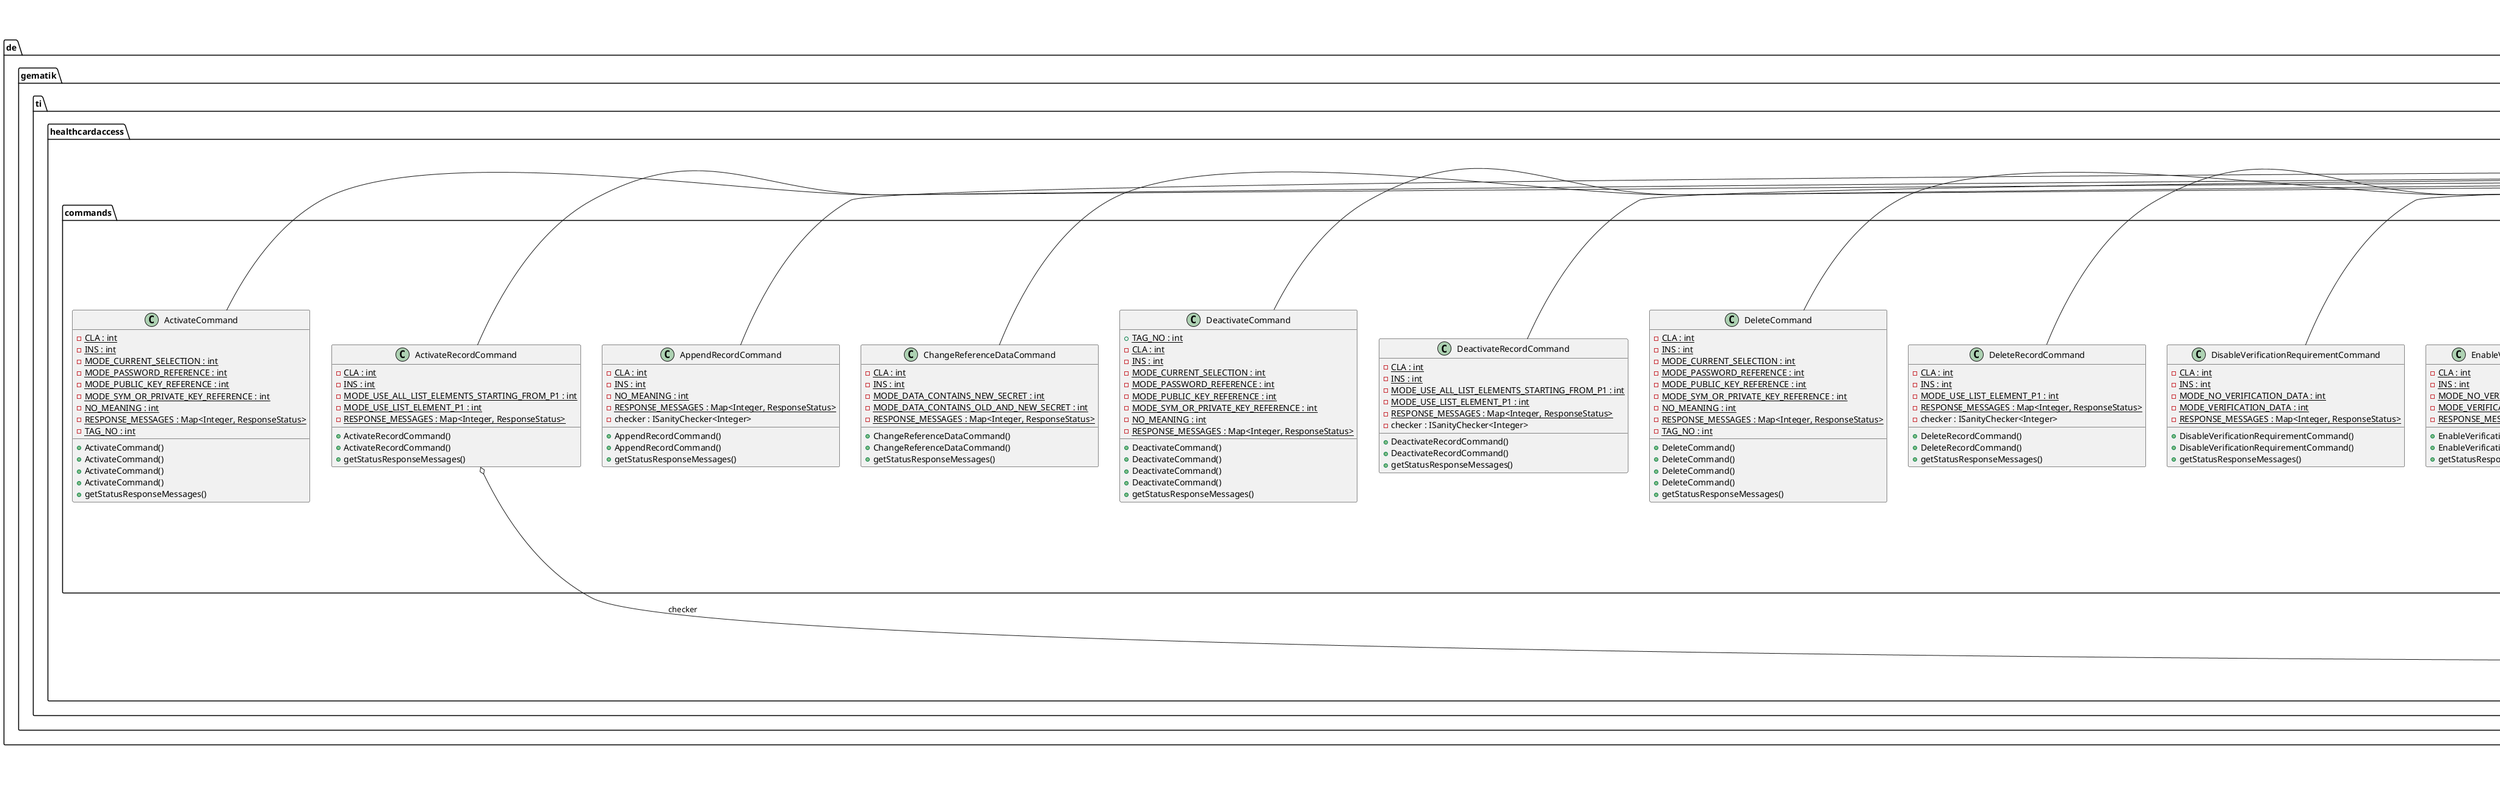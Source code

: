 @startuml

title __COMMANDS's Class Diagram__\n

  namespace de.gematik.ti.healthcardaccess {
    namespace commands {
      class de.gematik.ti.healthcardaccess.commands.ActivateCommand {
          {static} - CLA : int
          {static} - INS : int
          {static} - MODE_CURRENT_SELECTION : int
          {static} - MODE_PASSWORD_REFERENCE : int
          {static} - MODE_PUBLIC_KEY_REFERENCE : int
          {static} - MODE_SYM_OR_PRIVATE_KEY_REFERENCE : int
          {static} - NO_MEANING : int
          {static} - RESPONSE_MESSAGES : Map<Integer, ResponseStatus>
          {static} - TAG_NO : int
          + ActivateCommand()
          + ActivateCommand()
          + ActivateCommand()
          + ActivateCommand()
          + getStatusResponseMessages()
      }
    }
  }
  

  namespace de.gematik.ti.healthcardaccess {
    namespace commands {
      class de.gematik.ti.healthcardaccess.commands.ActivateRecordCommand {
          {static} - CLA : int
          {static} - INS : int
          {static} - MODE_USE_ALL_LIST_ELEMENTS_STARTING_FROM_P1 : int
          {static} - MODE_USE_LIST_ELEMENT_P1 : int
          {static} - RESPONSE_MESSAGES : Map<Integer, ResponseStatus>
          + ActivateRecordCommand()
          + ActivateRecordCommand()
          + getStatusResponseMessages()
      }
    }
  }
  

  namespace de.gematik.ti.healthcardaccess {
    namespace commands {
      class de.gematik.ti.healthcardaccess.commands.AppendRecordCommand {
          {static} - CLA : int
          {static} - INS : int
          {static} - NO_MEANING : int
          {static} - RESPONSE_MESSAGES : Map<Integer, ResponseStatus>
          - checker : ISanityChecker<Integer>
          + AppendRecordCommand()
          + AppendRecordCommand()
          + getStatusResponseMessages()
      }
    }
  }
  

  namespace de.gematik.ti.healthcardaccess {
    namespace commands {
      class de.gematik.ti.healthcardaccess.commands.ChangeReferenceDataCommand {
          {static} - CLA : int
          {static} - INS : int
          {static} - MODE_DATA_CONTAINS_NEW_SECRET : int
          {static} - MODE_DATA_CONTAINS_OLD_AND_NEW_SECRET : int
          {static} - RESPONSE_MESSAGES : Map<Integer, ResponseStatus>
          + ChangeReferenceDataCommand()
          + ChangeReferenceDataCommand()
          + getStatusResponseMessages()
      }
    }
  }
  

  namespace de.gematik.ti.healthcardaccess {
    namespace commands {
      class de.gematik.ti.healthcardaccess.commands.DeactivateCommand {
          {static} + TAG_NO : int
          {static} - CLA : int
          {static} - INS : int
          {static} - MODE_CURRENT_SELECTION : int
          {static} - MODE_PASSWORD_REFERENCE : int
          {static} - MODE_PUBLIC_KEY_REFERENCE : int
          {static} - MODE_SYM_OR_PRIVATE_KEY_REFERENCE : int
          {static} - NO_MEANING : int
          {static} - RESPONSE_MESSAGES : Map<Integer, ResponseStatus>
          + DeactivateCommand()
          + DeactivateCommand()
          + DeactivateCommand()
          + DeactivateCommand()
          + getStatusResponseMessages()
      }
    }
  }
  

  namespace de.gematik.ti.healthcardaccess {
    namespace commands {
      class de.gematik.ti.healthcardaccess.commands.DeactivateRecordCommand {
          {static} - CLA : int
          {static} - INS : int
          {static} - MODE_USE_ALL_LIST_ELEMENTS_STARTING_FROM_P1 : int
          {static} - MODE_USE_LIST_ELEMENT_P1 : int
          {static} - RESPONSE_MESSAGES : Map<Integer, ResponseStatus>
          - checker : ISanityChecker<Integer>
          + DeactivateRecordCommand()
          + DeactivateRecordCommand()
          + getStatusResponseMessages()
      }
    }
  }
  

  namespace de.gematik.ti.healthcardaccess {
    namespace commands {
      class de.gematik.ti.healthcardaccess.commands.DeleteCommand {
          {static} - CLA : int
          {static} - INS : int
          {static} - MODE_CURRENT_SELECTION : int
          {static} - MODE_PASSWORD_REFERENCE : int
          {static} - MODE_PUBLIC_KEY_REFERENCE : int
          {static} - MODE_SYM_OR_PRIVATE_KEY_REFERENCE : int
          {static} - NO_MEANING : int
          {static} - RESPONSE_MESSAGES : Map<Integer, ResponseStatus>
          {static} - TAG_NO : int
          + DeleteCommand()
          + DeleteCommand()
          + DeleteCommand()
          + DeleteCommand()
          + getStatusResponseMessages()
      }
    }
  }
  

  namespace de.gematik.ti.healthcardaccess {
    namespace commands {
      class de.gematik.ti.healthcardaccess.commands.DeleteRecordCommand {
          {static} - CLA : int
          {static} - INS : int
          {static} - MODE_USE_LIST_ELEMENT_P1 : int
          {static} - RESPONSE_MESSAGES : Map<Integer, ResponseStatus>
          - checker : ISanityChecker<Integer>
          + DeleteRecordCommand()
          + DeleteRecordCommand()
          + getStatusResponseMessages()
      }
    }
  }
  

  namespace de.gematik.ti.healthcardaccess {
    namespace commands {
      class de.gematik.ti.healthcardaccess.commands.DisableVerificationRequirementCommand {
          {static} - CLA : int
          {static} - INS : int
          {static} - MODE_NO_VERIFICATION_DATA : int
          {static} - MODE_VERIFICATION_DATA : int
          {static} - RESPONSE_MESSAGES : Map<Integer, ResponseStatus>
          + DisableVerificationRequirementCommand()
          + DisableVerificationRequirementCommand()
          + getStatusResponseMessages()
      }
    }
  }
  

  namespace de.gematik.ti.healthcardaccess {
    namespace commands {
      class de.gematik.ti.healthcardaccess.commands.EnableVerificationRequirementCommand {
          {static} - CLA : int
          {static} - INS : int
          {static} - MODE_NO_VERIFICATION_DATA : int
          {static} - MODE_VERIFICATION_DATA : int
          {static} - RESPONSE_MESSAGES : Map<Integer, ResponseStatus>
          + EnableVerificationRequirementCommand()
          + EnableVerificationRequirementCommand()
          + getStatusResponseMessages()
      }
    }
  }
  

  namespace de.gematik.ti.healthcardaccess {
    namespace commands {
      class de.gematik.ti.healthcardaccess.commands.EraseCommand {
          {static} - BYTE_MODULO : int
          {static} - CLA : int
          {static} - INS : int
          {static} - RESPONSE_MESSAGES : Map<Integer, ResponseStatus>
          {static} - SFI_MARKER : int
          - checker : ISanityChecker<Integer>
          + EraseCommand()
          + EraseCommand()
          + EraseCommand()
          + EraseCommand()
          + getStatusResponseMessages()
      }
    }
  }
  

  namespace de.gematik.ti.healthcardaccess {
    namespace commands {
      class de.gematik.ti.healthcardaccess.commands.EraseRecordCommand {
          {static} - CLA : int
          {static} - INS : int
          {static} - MODE_USE_LIST_ELEMENT_P1 : int
          {static} - RESPONSE_MESSAGES : Map<Integer, ResponseStatus>
          - checker : ISanityChecker<Integer>
          + EraseRecordCommand()
          + EraseRecordCommand()
          + getStatusResponseMessages()
      }
    }
  }
  

  namespace de.gematik.ti.healthcardaccess {
    namespace commands {
      class de.gematik.ti.healthcardaccess.commands.ExternalMutualAuthenticateCommand {
          {static} - ALGORITHM_INFORMATION_PRESENT_P1 : int
          {static} - CLA : int
          {static} - INS : int
          {static} - KEY_REFERENCE_PRESENT_ON_CARD_P2 : int
          {static} - RESPONSE_MESSAGES : Map<Integer, ResponseStatus>
          {static} - VALID_PSOALGO : Algorithm[]
          + ExternalMutualAuthenticateCommand()
          + getStatusResponseMessages()
      }
    }
  }
  

  namespace de.gematik.ti.healthcardaccess {
    namespace commands {
      class de.gematik.ti.healthcardaccess.commands.FingerprintCommand {
          {static} - CLA : int
          {static} - INS : int
          {static} - NO_MEANING : int
          {static} - RESPONSE_MESSAGES : Map<Integer, ResponseStatus>
          + FingerprintCommand()
          + getStatusResponseMessages()
      }
    }
  }
  

  namespace de.gematik.ti.healthcardaccess {
    namespace commands {
      class de.gematik.ti.healthcardaccess.commands.GeneralAuthenticateCommand {
          {static} - CLA_COMMAND_CHAINING : int
          {static} - CLA_NO_COMMAND_CHAINING : int
          {static} - INS : int
          {static} - LOG : Logger
          {static} - NO_MEANING : int
          {static} - RESPONSE_MESSAGES : Map<Integer, ResponseStatus>
          + GeneralAuthenticateCommand()
          + GeneralAuthenticateCommand()
          + getStatusResponseMessages()
      }
    }
  }
  

  namespace de.gematik.ti.healthcardaccess {
    namespace commands {
      class de.gematik.ti.healthcardaccess.commands.GenerateAsymmetricKeyPairCommand {
          {static} - CLA : int
          {static} - INS : int
          {static} - MODE_AFFECTED_OBJECT_VIA_KEY_REFERENCE_LIST_P2 : int
          {static} - MODE_GENERATE_IF_KEY_NOT_EXISTS_WITHOUT_OUTPUT_P1 : int
          {static} - MODE_GENERATE_IF_KEY_NOT_EXISTS_WITH_OUTPUT_P1 : int
          {static} - MODE_OVERWRITE_IF_KEY_EXISTS_WITHOUT_OUTPUT_P1 : int
          {static} - MODE_OVERWRITE_IF_KEY_EXISTS_WITH_OUTPUT_P1 : int
          {static} - MODE_READ_PUBLIC_KEY_P1 : int
          {static} - RESPONSE_MESSAGES : Map<Integer, ResponseStatus>
          + GenerateAsymmetricKeyPairCommand()
          + getStatusResponseMessages()
      }
    }
  }
  

  namespace de.gematik.ti.healthcardaccess {
    namespace commands {
      enum GakpUseCase {
        GEN_KEY_WO_OVERWRITE_WO_REFERENCE_WO_OUTPUT
        GEN_KEY_WO_OVERWRITE_WO_REFERENCE_W_OUTPUT
        GEN_KEY_WO_OVERWRITE_W_REFERENCE_WO_OUTPUT
        GEN_KEY_WO_OVERWRITE_W_REFERENCE_W_OUTPUT
        GEN_KEY_W_OVERWRITE_WO_REFERENCE_WO_OUTPUT
        GEN_KEY_W_OVERWRITE_WO_REFERENCE_W_OUTPUT
        GEN_KEY_W_OVERWRITE_W_REFERENCE_WO_OUTPUT
        GEN_KEY_W_OVERWRITE_W_REFERENCE_W_OUTPUT
        READ_EXISTING_KEY_WO_REFERENCE
        READ_EXISTING_KEY_W_REFERENCE
      }
    }
  }
  

  namespace de.gematik.ti.healthcardaccess {
    namespace commands {
      class de.gematik.ti.healthcardaccess.commands.GetChallengeCommand {
          {static} - CLA : int
          {static} - EXPECTED_LENGTH_08 : int
          {static} - EXPECTED_LENGTH_16 : int
          {static} - INS : int
          {static} - NO_MEANING : int
          {static} - RESPONSE_MESSAGES : Map<Integer, ResponseStatus>
          + GetChallengeCommand()
          + getStatusResponseMessages()
      }
    }
  }
  

  namespace de.gematik.ti.healthcardaccess {
    namespace commands {
      class de.gematik.ti.healthcardaccess.commands.GetPinStatusCommand {
          {static} - CLA : int
          {static} - INS : int
          {static} - NO_MEANING : int
          {static} - RESPONSE_MESSAGES : Map<Integer, ResponseStatus>
          + GetPinStatusCommand()
          + getStatusResponseMessages()
      }
    }
  }
  

  namespace de.gematik.ti.healthcardaccess {
    namespace commands {
      class de.gematik.ti.healthcardaccess.commands.GetRandomCommand {
          {static} - CLA : int
          {static} - EXPECTED_LENGTH_MAX : int
          {static} - EXPECTED_LENGTH_MIN : int
          {static} - INS : int
          {static} - NO_MEANING : int
          {static} - RESPONSE_MESSAGES : Map<Integer, ResponseStatus>
          + GetRandomCommand()
          + getStatusResponseMessages()
      }
    }
  }
  

  namespace de.gematik.ti.healthcardaccess {
    namespace commands {
      class de.gematik.ti.healthcardaccess.commands.InternalAuthenticateCommand {
          {static} - ALGORITHM_INFORMATION_PRESENT : int
          {static} - CLA : int
          {static} - INS : int
          {static} - KEY_REFERENCE_PRESENT_ON_CARD : int
          {static} - RESPONSE_MESSAGES : Map<Integer, ResponseStatus>
          {static} - VALID_PSOALGO : Algorithm[]
          - sanityChecker : ISanityChecker[]
          + InternalAuthenticateCommand()
          + getStatusResponseMessages()
      }
    }
  }
  

  namespace de.gematik.ti.healthcardaccess {
    namespace commands {
      class de.gematik.ti.healthcardaccess.commands.ListPublicKeyCommand {
          {static} - CLA : int
          {static} - INS : int
          {static} - MODE_ALL_KIND_OF_PUBLIC_KEY_OBJECTS_P1 : int
          {static} - MODE_ALL_KIND_OF_PUBLIC_KEY_OBJECTS_P2 : int
          {static} - RESPONSE_MESSAGES : Map<Integer, ResponseStatus>
          + ListPublicKeyCommand()
          + getStatusResponseMessages()
      }
    }
  }
  

  namespace de.gematik.ti.healthcardaccess {
    namespace commands {
      class de.gematik.ti.healthcardaccess.commands.LoadApplicationCommand {
          {static} - CLA_COMMAND_CHAINING : int
          {static} - CLA_NO_COMMAND_CHAINING : int
          {static} - INS : int
          {static} - NO_MEANING : int
          {static} - RESPONSE_MESSAGES : Map<Integer, ResponseStatus>
          + LoadApplicationCommand()
          + getStatusResponseMessages()
      }
    }
  }
  

  namespace de.gematik.ti.healthcardaccess {
    namespace commands {
      class de.gematik.ti.healthcardaccess.commands.ManageChannelCommand {
          {static} - CLA : int
          {static} - EXPECTED_LENGTH_01 : int
          {static} - INS : int
          {static} - MODE_AFFECTED_CHANNEL_IN_CLA_BYTE : int
          {static} - MODE_INTENDED_ACTION_CLOSE_CHANNEL_P1 : int
          {static} - MODE_INTENDED_ACTION_OPEN_CHANNEL_P1 : int
          {static} - MODE_INTENDED_ACTION_OPEN_CHANNEL_P2 : int
          {static} - MODE_INTENDED_RESET_CLOSE_CHANNEL_P1 : int
          {static} - MODE_INTENDED_RESET_ON_APPLICATION_LEVEL_P1 : int
          {static} - MODE_INTENDED_RESET_ON_APPLICATION_LEVEL_P2 : int
          {static} - RESPONSE_MESSAGES : Map<Integer, ResponseStatus>
          + ManageChannelCommand()
          + ManageChannelCommand()
          + getStatusResponseMessages()
      }
    }
  }
  

  namespace de.gematik.ti.healthcardaccess {
    namespace commands {
      class de.gematik.ti.healthcardaccess.commands.ManageSecurityEnvironmentCommand {
          {static} - CLA : int
          {static} - INS : int
          {static} - MODE_AFFECTED_LIST_ELEMENT_IS_DATA_DECIPHER : int
          {static} - MODE_AFFECTED_LIST_ELEMENT_IS_DATA_ENCIPHER : int
          {static} - MODE_AFFECTED_LIST_ELEMENT_IS_EXT_AUTH_P2 : int
          {static} - MODE_AFFECTED_LIST_ELEMENT_IS_INT_AUTH_P2 : int
          {static} - MODE_AFFECTED_LIST_ELEMENT_IS_SIGNATURE_CREATION : int
          {static} - MODE_AFFECTED_LIST_ELEMENT_IS_VERIFY_CERTIFICATE : int
          {static} - MODE_SELECT_SE_IDENTIFIER : int
          {static} - MODE_SET_EXTERNAL_KEY_P1 : int
          {static} - MODE_SET_INTERNAL_KEY_P1 : int
          {static} - MODE_SET_PRIVATE_KEY_P1 : int
          {static} - MODE_SET_PUBLIC_KEY_P1 : int
          {static} - MODE_SET_SECRET_KEY_OBJECT_P1 : int
          {static} - RESPONSE_MESSAGES : Map<Integer, ResponseStatus>
          {static} - SE_NUMBER_MAX : int
          {static} - SE_NUMBER_MIN : int
          - mseUsecasechecker : ISanityChecker<Enum>
          - rangeChecker : ISanityChecker<Integer>
          - stateChecker : ISanityChecker<Boolean>
          + ManageSecurityEnvironmentCommand()
          + ManageSecurityEnvironmentCommand()
          + ManageSecurityEnvironmentCommand()
          + ManageSecurityEnvironmentCommand()
          + ManageSecurityEnvironmentCommand()
          + ManageSecurityEnvironmentCommand()
          + ManageSecurityEnvironmentCommand()
          + getStatusResponseMessages()
      }
    }
  }
  

  namespace de.gematik.ti.healthcardaccess {
    namespace commands {
      enum MseUseCase {
        KEY_SELECTION_FOR_CV_CERTIFICATE_VALIDATION
        KEY_SELECTION_FOR_DATA_DE_OR_RECODING
        KEY_SELECTION_FOR_DATA_ENCODING
        KEY_SELECTION_FOR_EXTERNAL_ASYMMETRIC_AUTHENTICATION
        KEY_SELECTION_FOR_EXTERNAL_SYMMETRIC_AUTHENTICATION
        KEY_SELECTION_FOR_INTERNAL_ASYMMETRIC_AUTHENTICATION
        KEY_SELECTION_FOR_INTERNAL_SYMMETRIC_AUTHENTICATION
        KEY_SELECTION_FOR_SIGNING_KEY
        KEY_SELECTION_FOR_SYMMETRIC_CARD_CONNECTION_WITHOUT_CURVES
        KEY_SELECTION_FOR_SYMMETRIC_CARD_CONNECTION_WITH_CURVES
        KEY_SELECTION_FOR_SYMMETRIC_TWO_WAY_AUTHENTICATION
      }
    }
  }
  

  namespace de.gematik.ti.healthcardaccess {
    namespace commands {
      class de.gematik.ti.healthcardaccess.commands.PsoComputeCryptographicChecksum {
          {static} - CLA : int
          {static} - INS : int
          {static} - RESPONSE_MESSAGES : Map<Integer, ResponseStatus>
          + PsoComputeCryptographicChecksum()
          + getStatusResponseMessages()
      }
    }
  }
  

  namespace de.gematik.ti.healthcardaccess {
    namespace commands {
      class de.gematik.ti.healthcardaccess.commands.PsoComputeDigitalSignatureCommand {
          {static} - CLA : int
          {static} - INS : int
          {static} - RESPONSE_MESSAGES : Map<Integer, ResponseStatus>
          {static} - VALID_PSOALG : Algorithm[]
          + PsoComputeDigitalSignatureCommand()
          + getStatusResponseMessages()
      }
    }
  }
  

  namespace de.gematik.ti.healthcardaccess {
    namespace commands {
      class de.gematik.ti.healthcardaccess.commands.PsoDecipher {
          {static} - CLA : int
          {static} - INS : int
          {static} - P1 : int
          {static} - P2 : int
          {static} - RESPONSE_MESSAGES : Map<Integer, ResponseStatus>
          {static} - VALID_PSOALGO : Algorithm[]
          + PsoDecipher()
          + getStatusResponseMessages()
      }
    }
  }
  

  namespace de.gematik.ti.healthcardaccess {
    namespace commands {
      class de.gematik.ti.healthcardaccess.commands.PsoEncipher {
          ~ checkerPsoAlgo : ISanityChecker<Enum>
          ~ cmdDataChecker : ISanityChecker<byte[]>
          {static} - ANSWER_IS_CIPHER_P1 : int
          {static} - CLA : int
          {static} - DATA_IS_PLAINTEXT_P2 : int
          {static} - INS : int
          {static} - LOG : Logger
          {static} - RESPONSE_MESSAGES : Map<Integer, ResponseStatus>
          + PsoEncipher()
          + PsoEncipher()
          + PsoEncipher()
          + getStatusResponseMessages()
          - computePlainDoEllipticCurveEncipher()
          - computePlainDoRsaEncipher()
          - getResult()
      }
    }
  }
  

  namespace de.gematik.ti.healthcardaccess {
    namespace commands {
      class de.gematik.ti.healthcardaccess.commands.PsoVerifyCertificateCommand {
          {static} - CLA : int
          {static} - COMMAND_DATA_WITH_CERTIFIED_TEMPLATE_P2 : int
          {static} - COMMAND_DATA_WITH_TEMPLATE_WITH_CERTIFIED_FIELDS_P1 : int
          {static} - INS : int
          {static} - NO_RESPONSE_DATA_P1 : int
          {static} - RESPONSE_MESSAGES : Map<Integer, ResponseStatus>
          + PsoVerifyCertificateCommand()
          + getStatusResponseMessages()
      }
    }
  }
  

  namespace de.gematik.ti.healthcardaccess {
    namespace commands {
      class de.gematik.ti.healthcardaccess.commands.PsoVerifyCryptographicChecksum {
          {static} - CLA : int
          {static} - INS : int
          {static} - RESPONSE_MESSAGES : Map<Integer, ResponseStatus>
          + PsoVerifyCryptographicChecksum()
          + getStatusResponseMessages()
      }
    }
  }
  

  namespace de.gematik.ti.healthcardaccess {
    namespace commands {
      class de.gematik.ti.healthcardaccess.commands.PsoVerifyDigitalSignatureCommand {
          {static} - CLA : int
          {static} - INS : int
          {static} - LOG : Logger
          {static} - RESPONSE_MESSAGES : Map<Integer, ResponseStatus>
          + PsoVerifyDigitalSignatureCommand()
          + getStatusResponseMessages()
          - computeSignatureTemplateDo()
      }
    }
  }
  

  namespace de.gematik.ti.healthcardaccess {
    namespace commands {
      class de.gematik.ti.healthcardaccess.commands.ReadCommand {
          {static} - BYTE_MODULO : int
          {static} - CLA : int
          {static} - INS : int
          {static} - RESPONSE_MESSAGES : Map<Integer, ResponseStatus>
          {static} - SFI_MARKER : int
          - checker : ISanityChecker<Integer>
          + ReadCommand()
          + ReadCommand()
          + ReadCommand()
          + ReadCommand()
          + ReadCommand()
          + ReadCommand()
          + getStatusResponseMessages()
      }
    }
  }
  

  namespace de.gematik.ti.healthcardaccess {
    namespace commands {
      class de.gematik.ti.healthcardaccess.commands.ReadRecordCommand {
          {static} - CLA : int
          {static} - INS : int
          {static} - MODE_USE_LIST_ELEMENT_P1 : int
          {static} - RESPONSE_MESSAGES : Map<Integer, ResponseStatus>
          - checker : ISanityChecker<Integer>
          + ReadRecordCommand()
          + ReadRecordCommand()
          + ReadRecordCommand()
          + ReadRecordCommand()
          + getStatusResponseMessages()
      }
    }
  }
  

  namespace de.gematik.ti.healthcardaccess {
    namespace commands {
      class de.gematik.ti.healthcardaccess.commands.SearchRecordCommand {
          {static} - CLA : int
          {static} - INS : int
          {static} - MODE_USE_LIST_ELEMENT_P1_AND_FOLLOWING : int
          {static} - RESPONSE_MESSAGES : Map<Integer, ResponseStatus>
          {static} - WILDCARDSHORT : short
          - checker : ISanityChecker<Integer>
          + SearchRecordCommand()
          + SearchRecordCommand()
          + SearchRecordCommand()
          + SearchRecordCommand()
          + getStatusResponseMessages()
      }
    }
  }
  

  namespace de.gematik.ti.healthcardaccess {
    namespace commands {
      class de.gematik.ti.healthcardaccess.commands.SelectCommand {
          {static} - CLA : int
          {static} - FILE_OCCURRENCE_FIRST : int
          {static} - FILE_OCCURRENCE_NEXT : int
          {static} - INS : int
          {static} - P2 : int
          {static} - P2_FCP : int
          {static} - RESPONSE_MESSAGES : Map<Integer, ResponseStatus>
          {static} - RESPONSE_TYPE_FCP : int
          {static} - RESPONSE_TYPE_NO_RESPONSE : int
          {static} - SELECTION_MODE_AID : int
          {static} - SELECTION_MODE_DF_BY_FID : int
          {static} - SELECTION_MODE_EF_BY_FID : int
          {static} - SELECTION_MODE_PARENT : int
          + SelectCommand()
          + SelectCommand()
          + SelectCommand()
          + SelectCommand()
          + SelectCommand()
          + getStatusResponseMessages()
          - calculateP2()
      }
    }
  }
  

  namespace de.gematik.ti.healthcardaccess {
    namespace commands {
      class de.gematik.ti.healthcardaccess.commands.SetLogicalEofCommand {
          {static} - BYTE_MODULO : int
          {static} - CLA : int
          {static} - INS : int
          {static} - RESPONSE_MESSAGES : Map<Integer, ResponseStatus>
          {static} - SFI_MARKER : int
          - checker : ISanityChecker<Integer>
          + SetLogicalEofCommand()
          + SetLogicalEofCommand()
          + SetLogicalEofCommand()
          + SetLogicalEofCommand()
          + getStatusResponseMessages()
      }
    }
  }
  

  namespace de.gematik.ti.healthcardaccess {
    namespace commands {
      class de.gematik.ti.healthcardaccess.commands.TerminateCardUsageCommand {
          {static} - CLA : int
          {static} - INS : int
          {static} - NO_MEANING : int
          {static} - RESPONSE_MESSAGES : Map<Integer, ResponseStatus>
          + TerminateCardUsageCommand()
          + getStatusResponseMessages()
      }
    }
  }
  

  namespace de.gematik.ti.healthcardaccess {
    namespace commands {
      class de.gematik.ti.healthcardaccess.commands.TerminateCommand {
          {static} - CLA : int
          {static} - INS : int
          {static} - MODE_CURRENT_EF : int
          {static} - MODE_PASSWORD_REFERENCE : int
          {static} - MODE_PUBLIC_KEY_REFERENCE : int
          {static} - MODE_SYM_OR_PRIVATE_KEY_REFERENCE : int
          {static} - NO_MEANING : int
          {static} - RESPONSE_MESSAGES : Map<Integer, ResponseStatus>
          + TerminateCommand()
          + TerminateCommand()
          + TerminateCommand()
          + TerminateCommand()
          + getStatusResponseMessages()
      }
    }
  }
  

  namespace de.gematik.ti.healthcardaccess {
    namespace commands {
      class de.gematik.ti.healthcardaccess.commands.TerminateDfCommand {
          {static} - CLA : int
          {static} - INS : int
          {static} - NO_MEANING : int
          {static} - RESPONSE_MESSAGES : Map<Integer, ResponseStatus>
          + TerminateDfCommand()
          + getStatusResponseMessages()
      }
    }
  }
  

  namespace de.gematik.ti.healthcardaccess {
    namespace commands {
      class de.gematik.ti.healthcardaccess.commands.UpdateCommand {
          {static} - BYTE_MODULO : int
          {static} - CLA : int
          {static} - INS : int
          {static} - RESPONSE_MESSAGES : Map<Integer, ResponseStatus>
          {static} - SFI_MARKER : int
          - checkerCmdData : ISanityChecker<byte[]>
          - checkerIntegerValue : ISanityChecker<Integer>
          + UpdateCommand()
          + UpdateCommand()
          + UpdateCommand()
          + UpdateCommand()
          + getStatusResponseMessages()
      }
    }
  }
  

  namespace de.gematik.ti.healthcardaccess {
    namespace commands {
      class de.gematik.ti.healthcardaccess.commands.UpdateRecordCommand {
          {static} - CLA : int
          {static} - INS : int
          {static} - MODE_USE_LIST_ELEMENT_P1 : int
          {static} - RESPONSE_MESSAGES : Map<Integer, ResponseStatus>
          + UpdateRecordCommand()
          + UpdateRecordCommand()
          + getStatusResponseMessages()
      }
    }
  }
  

  namespace de.gematik.ti.healthcardaccess {
    namespace commands {
      class de.gematik.ti.healthcardaccess.commands.VerifyCommand {
          {static} - CLA : int
          {static} - INS : int
          {static} - MODE_VERIFICATION_DATA : int
          {static} - RESPONSE_MESSAGES : Map<Integer, ResponseStatus>
          + VerifyCommand()
          + getStatusResponseMessages()
      }
    }
  }
  

  namespace de.gematik.ti.healthcardaccess {
    namespace commands {
      class de.gematik.ti.healthcardaccess.commands.WriteCommand {
          {static} - CLA : int
          {static} - INS : int
          {static} - MODE_NO_SFI : int
          {static} - NO_MEANING : int
          {static} - RESPONSE_MESSAGES : Map<Integer, ResponseStatus>
          {static} - SFI_MARKER : int
          + WriteCommand()
          + WriteCommand()
          + getStatusResponseMessages()
      }
    }
  }
  

  de.gematik.ti.healthcardaccess.commands.ActivateCommand -up-|> de.gematik.ti.healthcardaccess.AbstractHealthCardCommand
  de.gematik.ti.healthcardaccess.commands.ActivateRecordCommand -up-|> de.gematik.ti.healthcardaccess.AbstractHealthCardCommand
  de.gematik.ti.healthcardaccess.commands.ActivateRecordCommand o-- de.gematik.ti.healthcardaccess.sanitychecker.ISanityChecker : checker
  de.gematik.ti.healthcardaccess.commands.AppendRecordCommand -up-|> de.gematik.ti.healthcardaccess.AbstractHealthCardCommand
  de.gematik.ti.healthcardaccess.commands.ChangeReferenceDataCommand -up-|> de.gematik.ti.healthcardaccess.AbstractHealthCardCommand
  de.gematik.ti.healthcardaccess.commands.DeactivateCommand -up-|> de.gematik.ti.healthcardaccess.AbstractHealthCardCommand
  de.gematik.ti.healthcardaccess.commands.DeactivateRecordCommand -up-|> de.gematik.ti.healthcardaccess.AbstractHealthCardCommand
  de.gematik.ti.healthcardaccess.commands.DeleteCommand -up-|> de.gematik.ti.healthcardaccess.AbstractHealthCardCommand
  de.gematik.ti.healthcardaccess.commands.DeleteRecordCommand -up-|> de.gematik.ti.healthcardaccess.AbstractHealthCardCommand
  de.gematik.ti.healthcardaccess.commands.DisableVerificationRequirementCommand -up-|> de.gematik.ti.healthcardaccess.AbstractHealthCardCommand
  de.gematik.ti.healthcardaccess.commands.EnableVerificationRequirementCommand -up-|> de.gematik.ti.healthcardaccess.AbstractHealthCardCommand
  de.gematik.ti.healthcardaccess.commands.EraseCommand -up-|> de.gematik.ti.healthcardaccess.AbstractHealthCardCommand
  de.gematik.ti.healthcardaccess.commands.EraseRecordCommand -up-|> de.gematik.ti.healthcardaccess.AbstractHealthCardCommand
  de.gematik.ti.healthcardaccess.commands.ExternalMutualAuthenticateCommand -up-|> de.gematik.ti.healthcardaccess.AbstractHealthCardCommand
  de.gematik.ti.healthcardaccess.commands.FingerprintCommand -up-|> de.gematik.ti.healthcardaccess.AbstractHealthCardCommand
  de.gematik.ti.healthcardaccess.commands.GeneralAuthenticateCommand -up-|> de.gematik.ti.healthcardaccess.AbstractHealthCardCommand
  de.gematik.ti.healthcardaccess.commands.GenerateAsymmetricKeyPairCommand -up-|> de.gematik.ti.healthcardaccess.AbstractHealthCardCommand
  de.gematik.ti.healthcardaccess.commands.GenerateAsymmetricKeyPairCommand o-- de.gematik.ti.healthcardaccess.commands.GenerateAsymmetricKeyPairCommand.GakpUseCase : gakpUseCase
  de.gematik.ti.healthcardaccess.commands.GenerateAsymmetricKeyPairCommand +-down- de.gematik.ti.healthcardaccess.commands.GenerateAsymmetricKeyPairCommand.GakpUseCase
  de.gematik.ti.healthcardaccess.commands.GetChallengeCommand -up-|> de.gematik.ti.healthcardaccess.AbstractHealthCardCommand
  de.gematik.ti.healthcardaccess.commands.GetPinStatusCommand -up-|> de.gematik.ti.healthcardaccess.AbstractHealthCardCommand
  de.gematik.ti.healthcardaccess.commands.GetRandomCommand -up-|> de.gematik.ti.healthcardaccess.AbstractHealthCardCommand
  de.gematik.ti.healthcardaccess.commands.InternalAuthenticateCommand -up-|> de.gematik.ti.healthcardaccess.AbstractHealthCardCommand
  de.gematik.ti.healthcardaccess.commands.ListPublicKeyCommand -up-|> de.gematik.ti.healthcardaccess.AbstractHealthCardCommand
  de.gematik.ti.healthcardaccess.commands.LoadApplicationCommand -up-|> de.gematik.ti.healthcardaccess.AbstractHealthCardCommand
  de.gematik.ti.healthcardaccess.commands.ManageChannelCommand -up-|> de.gematik.ti.healthcardaccess.AbstractHealthCardCommand
  de.gematik.ti.healthcardaccess.commands.ManageSecurityEnvironmentCommand -up-|> de.gematik.ti.healthcardaccess.AbstractHealthCardCommand
  de.gematik.ti.healthcardaccess.commands.ManageSecurityEnvironmentCommand +-down- de.gematik.ti.healthcardaccess.commands.ManageSecurityEnvironmentCommand.MseUseCase
  de.gematik.ti.healthcardaccess.commands.PsoComputeCryptographicChecksum -up-|> de.gematik.ti.healthcardaccess.AbstractHealthCardCommand
  de.gematik.ti.healthcardaccess.commands.PsoComputeDigitalSignatureCommand -up-|> de.gematik.ti.healthcardaccess.AbstractHealthCardCommand
  de.gematik.ti.healthcardaccess.commands.PsoDecipher -up-|> de.gematik.ti.healthcardaccess.AbstractHealthCardCommand
  de.gematik.ti.healthcardaccess.commands.PsoEncipher -up-|> de.gematik.ti.healthcardaccess.AbstractHealthCardCommand
  de.gematik.ti.healthcardaccess.commands.PsoVerifyCertificateCommand -up-|> de.gematik.ti.healthcardaccess.AbstractHealthCardCommand
  de.gematik.ti.healthcardaccess.commands.PsoVerifyCryptographicChecksum -up-|> de.gematik.ti.healthcardaccess.AbstractHealthCardCommand
  de.gematik.ti.healthcardaccess.commands.PsoVerifyDigitalSignatureCommand -up-|> de.gematik.ti.healthcardaccess.AbstractHealthCardCommand
  de.gematik.ti.healthcardaccess.commands.ReadCommand -up-|> de.gematik.ti.healthcardaccess.AbstractHealthCardCommand
  de.gematik.ti.healthcardaccess.commands.ReadRecordCommand -up-|> de.gematik.ti.healthcardaccess.AbstractHealthCardCommand
  de.gematik.ti.healthcardaccess.commands.SearchRecordCommand -up-|> de.gematik.ti.healthcardaccess.AbstractHealthCardCommand
  de.gematik.ti.healthcardaccess.commands.SelectCommand -up-|> de.gematik.ti.healthcardaccess.AbstractHealthCardCommand
  de.gematik.ti.healthcardaccess.commands.SetLogicalEofCommand -up-|> de.gematik.ti.healthcardaccess.AbstractHealthCardCommand
  de.gematik.ti.healthcardaccess.commands.TerminateCardUsageCommand -up-|> de.gematik.ti.healthcardaccess.AbstractHealthCardCommand
  de.gematik.ti.healthcardaccess.commands.TerminateCommand -up-|> de.gematik.ti.healthcardaccess.AbstractHealthCardCommand
  de.gematik.ti.healthcardaccess.commands.TerminateDfCommand -up-|> de.gematik.ti.healthcardaccess.AbstractHealthCardCommand
  de.gematik.ti.healthcardaccess.commands.UpdateCommand -up-|> de.gematik.ti.healthcardaccess.AbstractHealthCardCommand
  de.gematik.ti.healthcardaccess.commands.UpdateRecordCommand -up-|> de.gematik.ti.healthcardaccess.AbstractHealthCardCommand
  de.gematik.ti.healthcardaccess.commands.VerifyCommand -up-|> de.gematik.ti.healthcardaccess.AbstractHealthCardCommand
  de.gematik.ti.healthcardaccess.commands.WriteCommand -up-|> de.gematik.ti.healthcardaccess.AbstractHealthCardCommand
  de.gematik.ti.healthcardaccess.commands.WriteCommand o-- de.gematik.ti.healthcardaccess.sanitychecker.ISanityChecker : checker


right footer


PlantUML diagram generated by SketchIt! (https://bitbucket.org/pmesmeur/sketch.it)
For more information about this tool, please contact philippe.mesmeur@gmail.com
endfooter

@enduml
